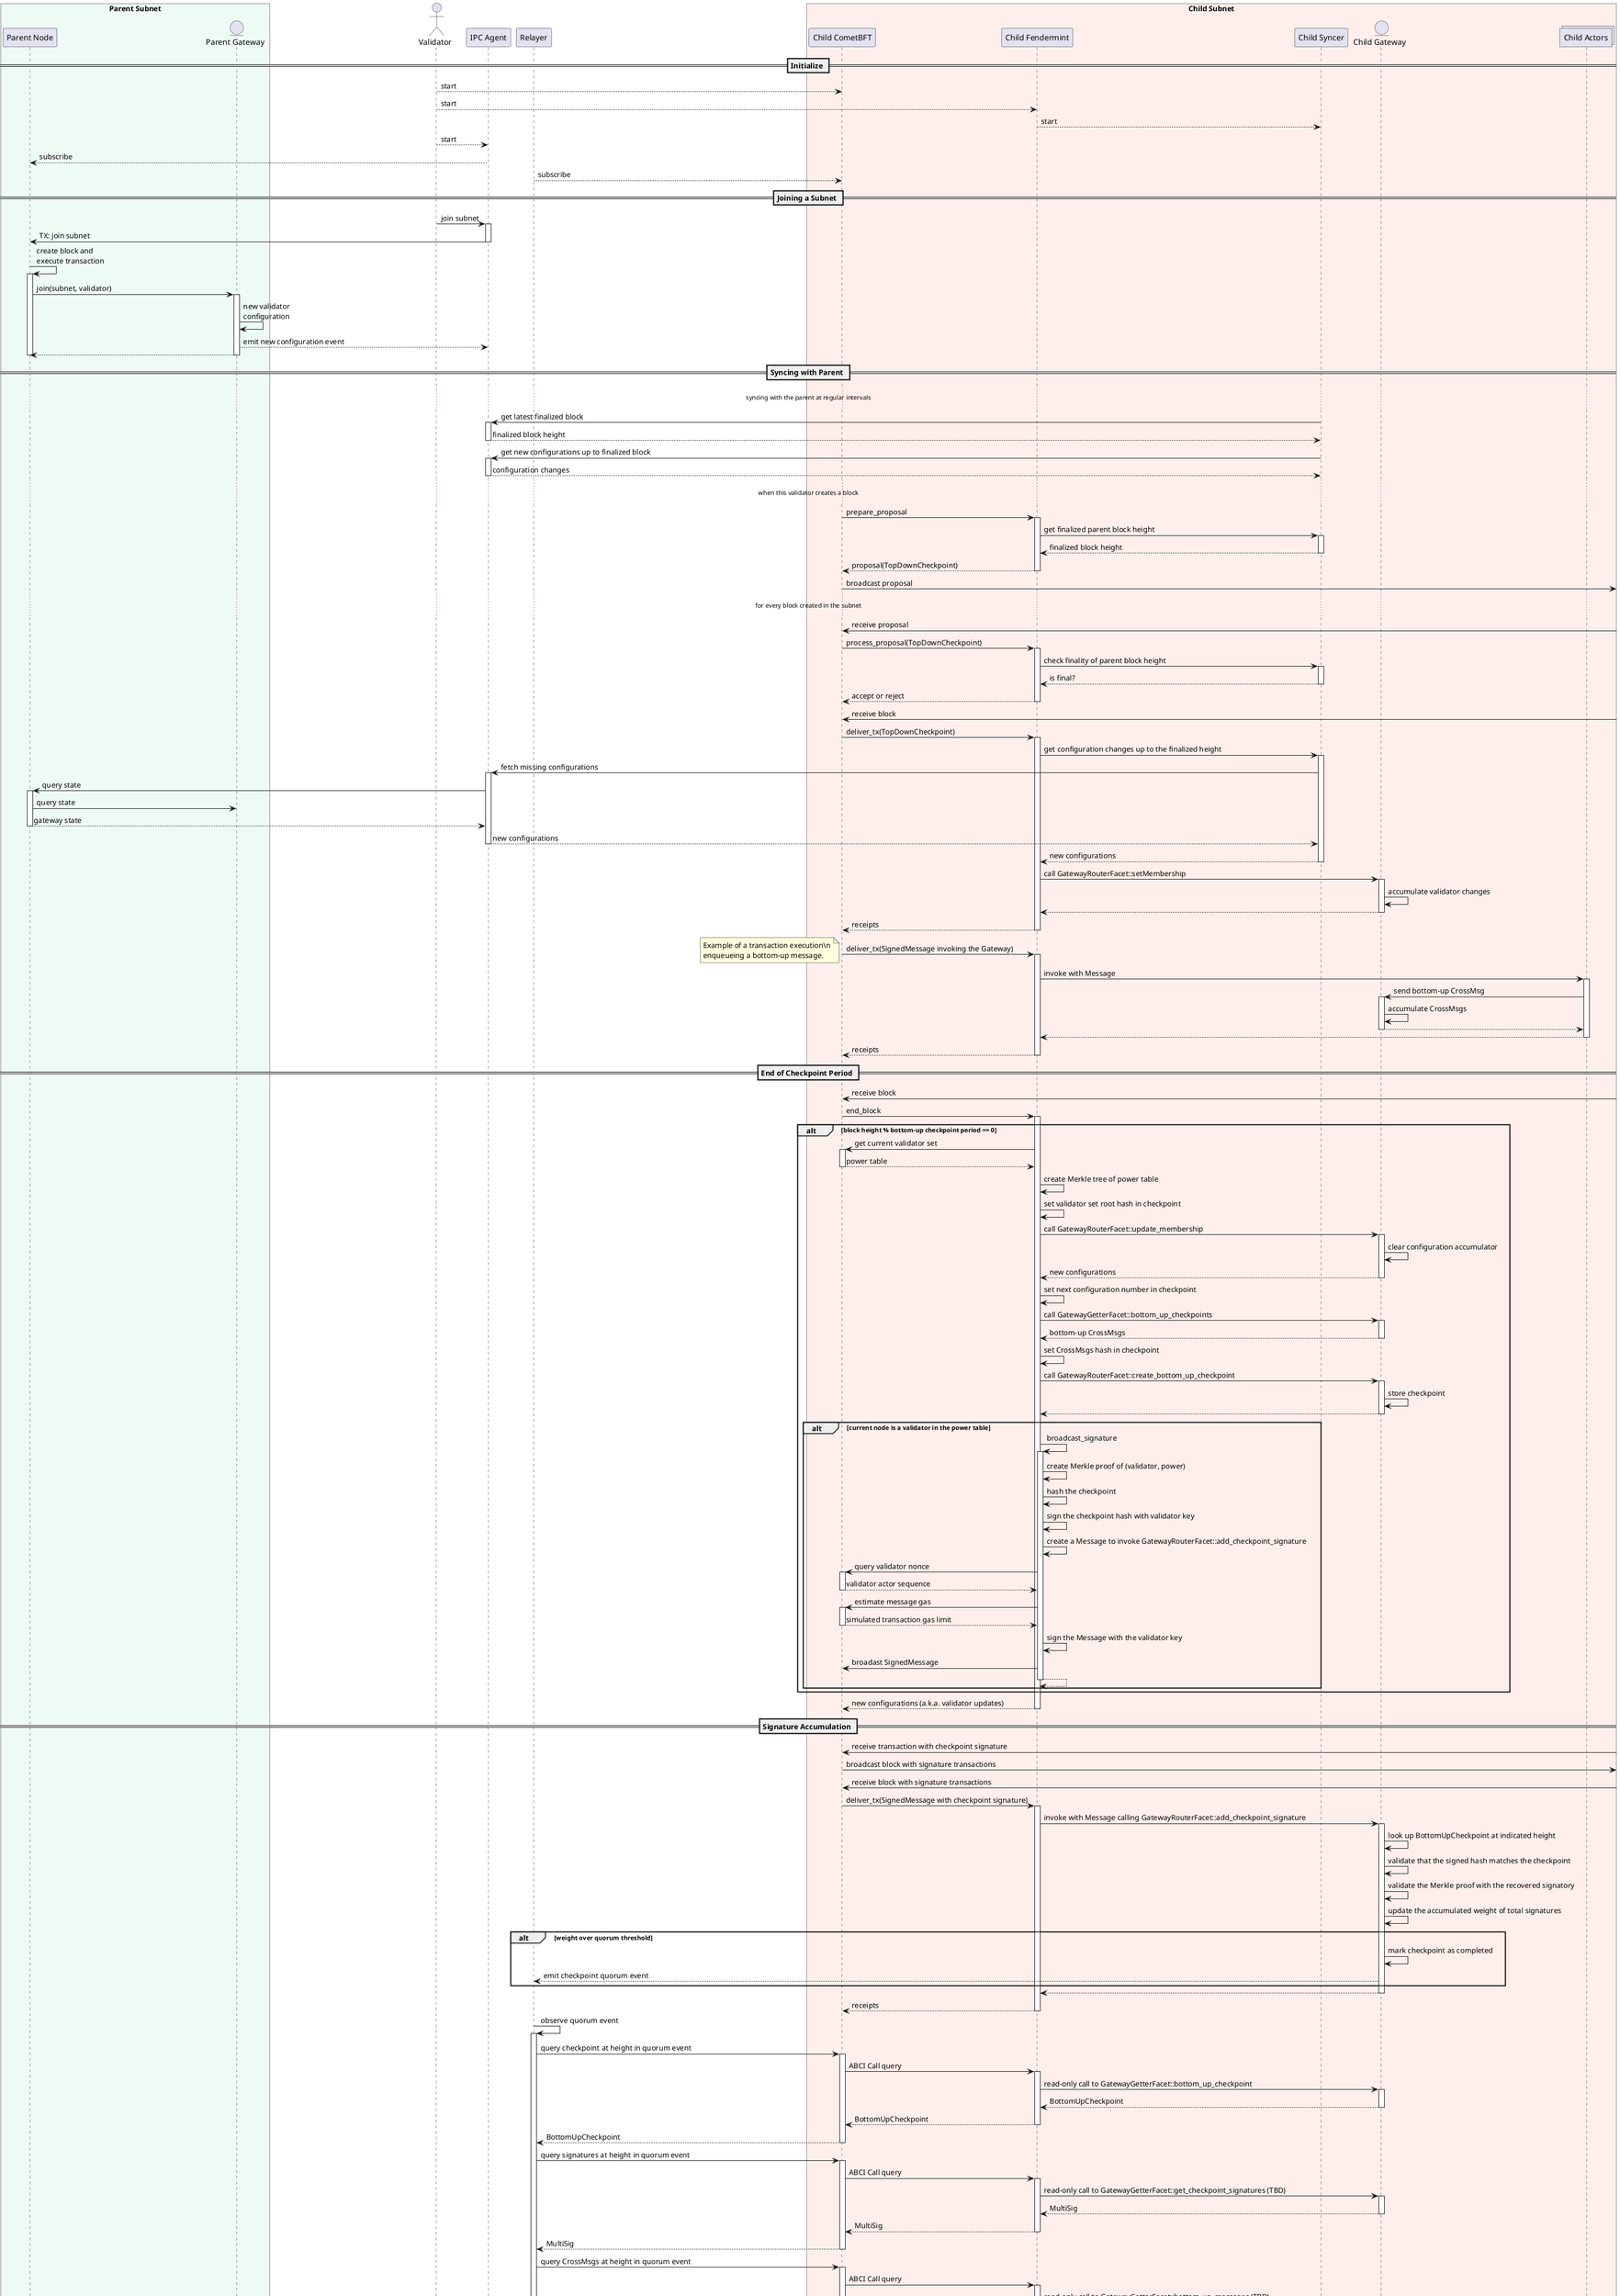 @startuml Checkpointing
box "Parent Subnet" #EEFBF5
participant "Parent Node"    as parent_node
entity      "Parent Gateway" as parent_gateway
end box

actor       "Validator" as validator
participant "IPC Agent" as ipc_agent
participant "Relayer"   as relayer

box "Child Subnet" #FEEFEC
participant "Child CometBFT"    as child_cometbft
participant "Child Fendermint"  as child_fendermint
participant "Child Syncer"      as child_syncer
entity      "Child Gateway"     as child_gateway
collections "Child Actors"      as child_actors
end box

== Initialize ==

validator --> child_cometbft: start
validator --> child_fendermint: start
child_fendermint --> child_syncer: start
validator --> ipc_agent: start
ipc_agent --> parent_node: subscribe
relayer   --> child_cometbft: subscribe

== Joining a Subnet ==

validator -> ipc_agent ++: join subnet
ipc_agent -> parent_node --: TX: join subnet
parent_node -> parent_node ++: create block and\nexecute transaction
parent_node -> parent_gateway ++: join(subnet, validator)
parent_gateway -> parent_gateway : new validator\nconfiguration
parent_gateway --> ipc_agent : emit new configuration event
return
deactivate parent_node

== Syncing with Parent ==

... syncing with the parent at regular intervals ...

child_syncer -> ipc_agent ++: get latest finalized block
return finalized block height

child_syncer -> ipc_agent ++: get new configurations up to finalized block
return configuration changes

... when this validator creates a block ...

child_cometbft -> child_fendermint ++: prepare_proposal
  child_fendermint -> child_syncer ++: get finalized parent block height
  return finalized block height
return proposal(TopDownCheckpoint)
child_cometbft ->] : broadcast proposal

... for every block created in the subnet ...

child_cometbft <-] : receive proposal
child_cometbft -> child_fendermint ++: process_proposal(TopDownCheckpoint)
  child_fendermint -> child_syncer ++: check finality of parent block height
  return is final?
return accept or reject


child_cometbft <-] : receive block

child_cometbft -> child_fendermint ++: deliver_tx(TopDownCheckpoint)
  child_fendermint -> child_syncer ++: get configuration changes up to the finalized height
    child_syncer -> ipc_agent ++: fetch missing configurations
      ipc_agent -> parent_node++: query state
        parent_node -> parent_gateway: query state
      return gateway state
    return new configurations
  return new configurations
  child_fendermint -> child_gateway ++: call GatewayRouterFacet::setMembership
    child_gateway -> child_gateway : accumulate validator changes
  return
return receipts

child_cometbft -> child_fendermint ++: deliver_tx(SignedMessage invoking the Gateway)
  note left
    Example of a transaction execution\n
    enqueueing a bottom-up message.
  end note
  child_fendermint -> child_actors ++: invoke with Message
    child_actors   -> child_gateway ++: send bottom-up CrossMsg
      child_gateway -> child_gateway : accumulate CrossMsgs
    return
  return
return receipts

== End of Checkpoint Period ==

child_cometbft <-] : receive block
child_cometbft -> child_fendermint ++: end_block
alt block height % bottom-up checkpoint period == 0
  child_fendermint -> child_cometbft ++: get current validator set
  return power table
  child_fendermint -> child_fendermint : create Merkle tree of power table
  child_fendermint -> child_fendermint : set validator set root hash in checkpoint

  child_fendermint -> child_gateway ++: call GatewayRouterFacet::update_membership
    child_gateway -> child_gateway : clear configuration accumulator
  return new configurations
  child_fendermint -> child_fendermint : set next configuration number in checkpoint

  child_fendermint -> child_gateway ++: call GatewayGetterFacet::bottom_up_checkpoints
  return bottom-up CrossMsgs
  child_fendermint -> child_fendermint : set CrossMsgs hash in checkpoint

  child_fendermint -> child_gateway ++: call GatewayRouterFacet::create_bottom_up_checkpoint
    child_gateway -> child_gateway : store checkpoint
  return

  alt current node is a validator in the power table
    child_fendermint -> child_fendermint ++: broadcast_signature
      child_fendermint -> child_fendermint : create Merkle proof of (validator, power)
      child_fendermint -> child_fendermint : hash the checkpoint
      child_fendermint -> child_fendermint : sign the checkpoint hash with validator key
      child_fendermint -> child_fendermint : create a Message to invoke GatewayRouterFacet::add_checkpoint_signature
      child_fendermint -> child_cometbft ++: query validator nonce
      return validator actor sequence
      child_fendermint -> child_cometbft ++: estimate message gas
      return simulated transaction gas limit
      child_fendermint -> child_fendermint : sign the Message with the validator key
      child_fendermint -> child_cometbft : broadast SignedMessage
    return
  end

end
return new configurations (a.k.a. validator updates)


== Signature Accumulation ==

child_cometbft <-] : receive transaction with checkpoint signature
child_cometbft ->] : broadcast block with signature transactions
child_cometbft <-] : receive block with signature transactions

child_cometbft -> child_fendermint ++: deliver_tx(SignedMessage with checkpoint signature)
  child_fendermint -> child_gateway++: invoke with Message calling GatewayRouterFacet::add_checkpoint_signature
    child_gateway -> child_gateway : look up BottomUpCheckpoint at indicated height
    child_gateway -> child_gateway : validate that the signed hash matches the checkpoint
    child_gateway -> child_gateway : validate the Merkle proof with the recovered signatory
    child_gateway -> child_gateway : update the accumulated weight of total signatures
    alt weight over quorum threshold
      child_gateway -> child_gateway : mark checkpoint as completed
      child_gateway --> relayer : emit checkpoint quorum event
    end
  return
return receipts

relayer -> relayer ++: observe quorum event
  relayer -> child_cometbft ++: query checkpoint at height in quorum event
    child_cometbft -> child_fendermint ++: ABCI Call query
      child_fendermint -> child_gateway ++: read-only call to GatewayGetterFacet::bottom_up_checkpoint
      return BottomUpCheckpoint
    return BottomUpCheckpoint
  return BottomUpCheckpoint

    relayer -> child_cometbft ++: query signatures at height in quorum event
    child_cometbft -> child_fendermint ++: ABCI Call query
      child_fendermint -> child_gateway ++: read-only call to GatewayGetterFacet::get_checkpoint_signatures (TBD)
      return MultiSig
    return MultiSig
  return MultiSig

  relayer -> child_cometbft ++: query CrossMsgs at height in quorum event
    child_cometbft -> child_fendermint ++: ABCI Call query
      child_fendermint -> child_gateway ++: read-only call to GatewayGetterFacet::bottom_up_messages (TBD)
      return CrossMsgs
    return CrossMsgs
  return CrossMsgs

  relayer -> relayer : create Message to invoke GatewayRouterFacet::submit_bottom_up_checkpoint (TBD)
  relayer -> relayer : sign the Message with the relayer reward key
relayer -> parent_node --: broadcast SignedMessage


== Handle Checkpoint in Parent ==

parent_node <-] : receive block

parent_node -> parent_gateway ++: call GatewayRouterFacet::submit_bottom_up_checkpoint
  parent_gateway -> parent_gateway: load validator set at current configuration number
  parent_gateway -> parent_gateway: validate signatures in the checkpoint
  parent_gateway -> parent_gateway: validate quroum threshold was reached
  parent_gateway -> parent_gateway: validate cross message hash matches the checkpoint
  parent_gateway -> parent_gateway: update next configuration number
  parent_gateway -> parent_gateway: execute cross messages
return receipt
@enduml
